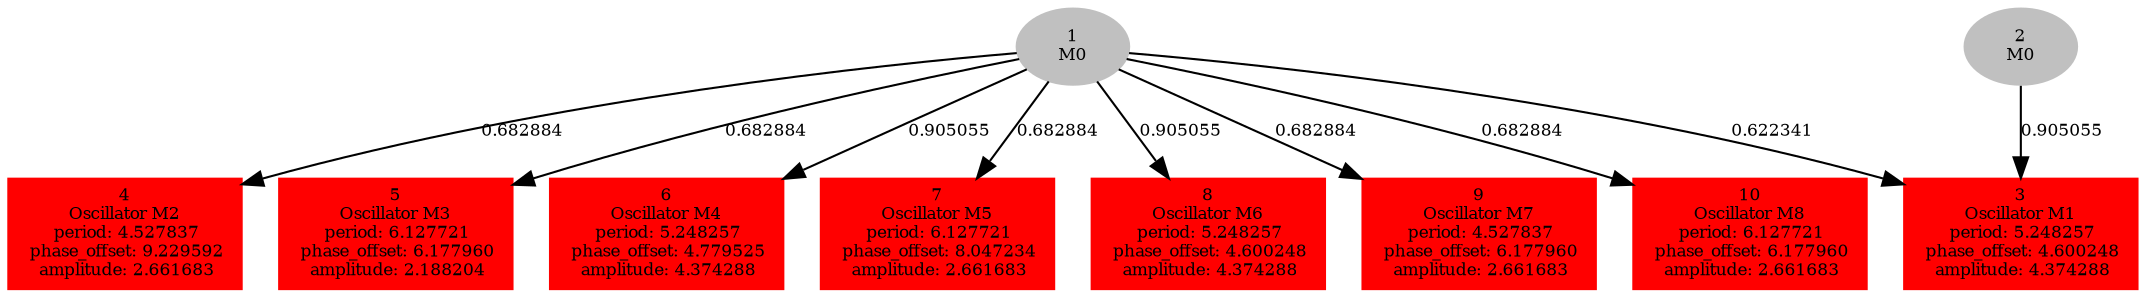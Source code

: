  digraph g{ forcelabels=true;
1[label=<1<BR/>M0>,color="grey",style=filled,fontsize=8];
2[label=<2<BR/>M0>,color="grey",style=filled,fontsize=8];
3 [label=<3<BR />Oscillator M1<BR /> period: 5.248257<BR /> phase_offset: 4.600248<BR /> amplitude: 4.374288>, shape=box,color=red,style=filled,fontsize=8];4 [label=<4<BR />Oscillator M2<BR /> period: 4.527837<BR /> phase_offset: 9.229592<BR /> amplitude: 2.661683>, shape=box,color=red,style=filled,fontsize=8];5 [label=<5<BR />Oscillator M3<BR /> period: 6.127721<BR /> phase_offset: 6.177960<BR /> amplitude: 2.188204>, shape=box,color=red,style=filled,fontsize=8];6 [label=<6<BR />Oscillator M4<BR /> period: 5.248257<BR /> phase_offset: 4.779525<BR /> amplitude: 4.374288>, shape=box,color=red,style=filled,fontsize=8];7 [label=<7<BR />Oscillator M5<BR /> period: 6.127721<BR /> phase_offset: 8.047234<BR /> amplitude: 2.661683>, shape=box,color=red,style=filled,fontsize=8];8 [label=<8<BR />Oscillator M6<BR /> period: 5.248257<BR /> phase_offset: 4.600248<BR /> amplitude: 4.374288>, shape=box,color=red,style=filled,fontsize=8];9 [label=<9<BR />Oscillator M7<BR /> period: 4.527837<BR /> phase_offset: 6.177960<BR /> amplitude: 2.661683>, shape=box,color=red,style=filled,fontsize=8];10 [label=<10<BR />Oscillator M8<BR /> period: 6.127721<BR /> phase_offset: 6.177960<BR /> amplitude: 2.661683>, shape=box,color=red,style=filled,fontsize=8];1 -> 3[label="0.622341 ",fontsize="8"];
1 -> 4[label="0.682884 ",fontsize="8"];
1 -> 5[label="0.682884 ",fontsize="8"];
1 -> 6[label="0.905055 ",fontsize="8"];
1 -> 7[label="0.682884 ",fontsize="8"];
1 -> 8[label="0.905055 ",fontsize="8"];
1 -> 9[label="0.682884 ",fontsize="8"];
1 -> 10[label="0.682884 ",fontsize="8"];
2 -> 3[label="0.905055 ",fontsize="8"];
 }
